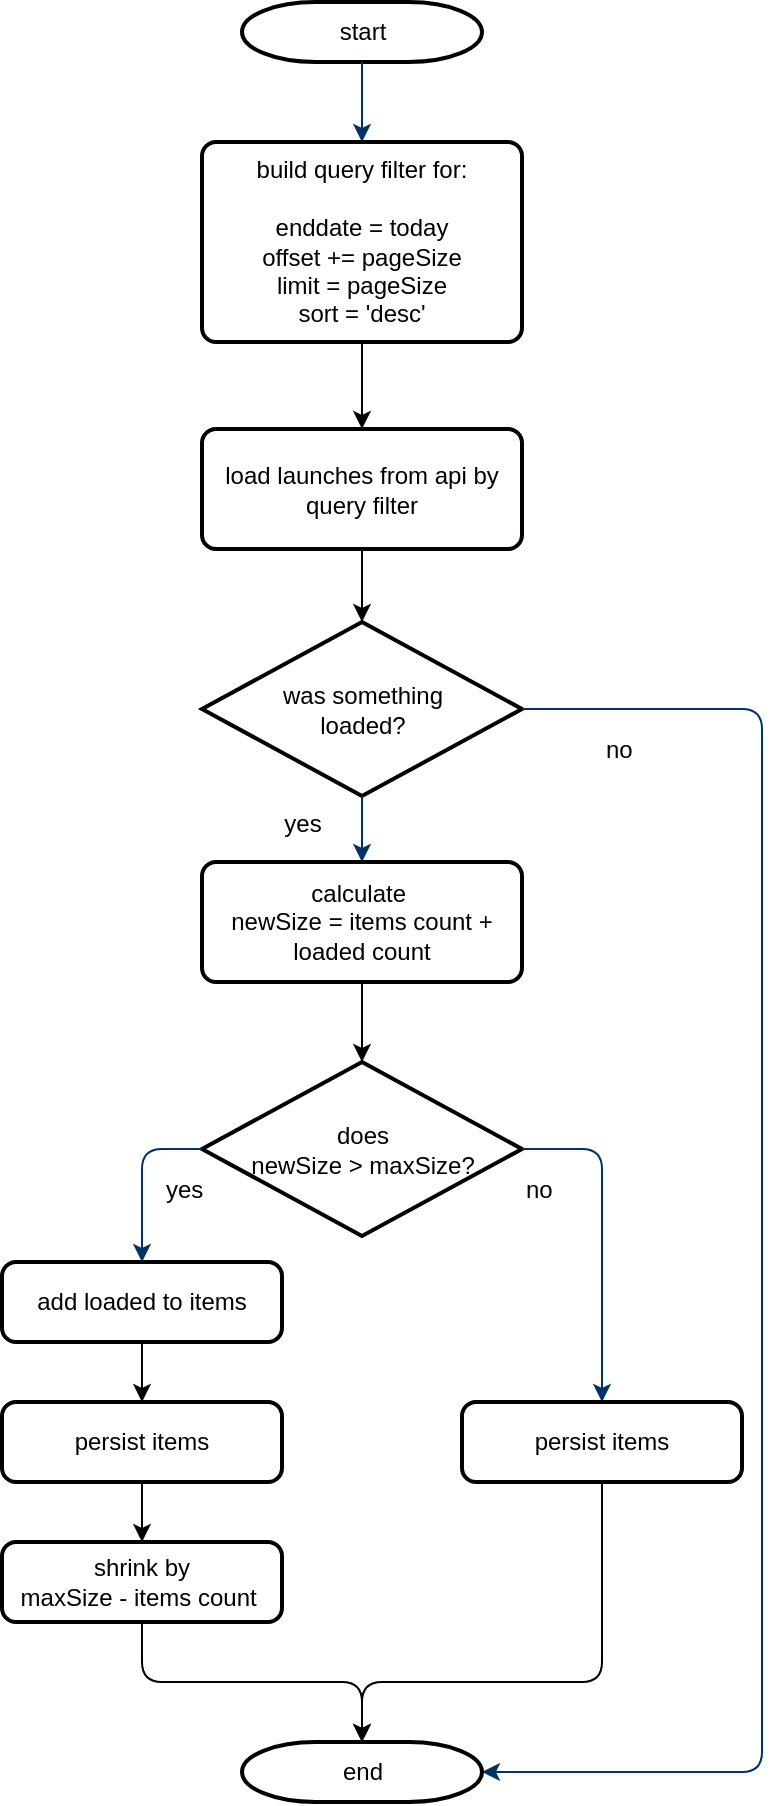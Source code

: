 <mxfile version="13.8.0" type="device"><diagram id="6a731a19-8d31-9384-78a2-239565b7b9f0" name="Page-1"><mxGraphModel dx="946" dy="557" grid="1" gridSize="10" guides="1" tooltips="1" connect="1" arrows="1" fold="1" page="1" pageScale="1" pageWidth="1169" pageHeight="827" background="#ffffff" math="0" shadow="0"><root><mxCell id="0"/><mxCell id="1" parent="0"/><mxCell id="h8uAzhgDe9_l6pa_ofYB-55" value="start" style="shape=mxgraph.flowchart.terminator;strokeWidth=2;gradientColor=none;gradientDirection=north;fontStyle=0;html=1;" parent="1" vertex="1"><mxGeometry x="260" y="170" width="120" height="30" as="geometry"/></mxCell><mxCell id="h8uAzhgDe9_l6pa_ofYB-58" style="entryX=0.5;entryY=0;entryPerimeter=0;fontStyle=1;strokeColor=#003366;strokeWidth=1;html=1;exitX=0.5;exitY=1;exitDx=0;exitDy=0;exitPerimeter=0;" parent="1" source="h8uAzhgDe9_l6pa_ofYB-55" target="h8uAzhgDe9_l6pa_ofYB-84" edge="1"><mxGeometry relative="1" as="geometry"><mxPoint x="310" y="260" as="sourcePoint"/><mxPoint x="321" y="240" as="targetPoint"/></mxGeometry></mxCell><mxCell id="h8uAzhgDe9_l6pa_ofYB-90" value="" style="edgeStyle=orthogonalEdgeStyle;rounded=0;orthogonalLoop=1;jettySize=auto;html=1;" parent="1" source="h8uAzhgDe9_l6pa_ofYB-84" target="h8uAzhgDe9_l6pa_ofYB-89" edge="1"><mxGeometry relative="1" as="geometry"/></mxCell><mxCell id="h8uAzhgDe9_l6pa_ofYB-84" value="build query filter for:&lt;br&gt;&lt;br&gt;enddate = today&lt;br&gt;offset += pageSize&lt;br&gt;limit = pageSize&lt;br&gt;sort = 'desc'" style="rounded=1;whiteSpace=wrap;html=1;absoluteArcSize=1;arcSize=14;strokeWidth=2;" parent="1" vertex="1"><mxGeometry x="240" y="240" width="160" height="100" as="geometry"/></mxCell><mxCell id="h8uAzhgDe9_l6pa_ofYB-92" value="" style="edgeStyle=orthogonalEdgeStyle;rounded=0;orthogonalLoop=1;jettySize=auto;html=1;entryX=0.5;entryY=0;entryDx=0;entryDy=0;entryPerimeter=0;" parent="1" source="h8uAzhgDe9_l6pa_ofYB-89" target="h8uAzhgDe9_l6pa_ofYB-93" edge="1"><mxGeometry relative="1" as="geometry"><mxPoint x="320" y="480" as="targetPoint"/></mxGeometry></mxCell><mxCell id="h8uAzhgDe9_l6pa_ofYB-89" value="load launches from api by query filter" style="rounded=1;whiteSpace=wrap;html=1;absoluteArcSize=1;arcSize=14;strokeWidth=2;" parent="1" vertex="1"><mxGeometry x="240" y="383.5" width="160" height="60" as="geometry"/></mxCell><mxCell id="h8uAzhgDe9_l6pa_ofYB-93" value="was something&lt;br&gt;loaded?" style="shape=mxgraph.flowchart.decision;strokeWidth=2;gradientColor=none;gradientDirection=north;fontStyle=0;html=1;" parent="1" vertex="1"><mxGeometry x="240" y="480" width="160" height="87" as="geometry"/></mxCell><mxCell id="h8uAzhgDe9_l6pa_ofYB-94" value="" style="edgeStyle=elbowEdgeStyle;elbow=horizontal;exitX=1;exitY=0.5;exitPerimeter=0;fontStyle=1;strokeColor=#003366;strokeWidth=1;html=1;entryX=1;entryY=0.5;entryDx=0;entryDy=0;entryPerimeter=0;" parent="1" source="h8uAzhgDe9_l6pa_ofYB-93" target="h8uAzhgDe9_l6pa_ofYB-98" edge="1"><mxGeometry x="380" y="268.5" width="100" height="100" as="geometry"><mxPoint x="749" y="687" as="sourcePoint"/><mxPoint x="419" y="570" as="targetPoint"/><Array as="points"><mxPoint x="520" y="730"/><mxPoint x="380" y="620"/><mxPoint x="419" y="600"/><mxPoint x="419" y="570"/></Array></mxGeometry></mxCell><mxCell id="h8uAzhgDe9_l6pa_ofYB-95" value="no" style="text;fontStyle=0;html=1;strokeColor=none;gradientColor=none;fillColor=none;strokeWidth=2;" parent="1" vertex="1"><mxGeometry x="440" y="530" width="40" height="26" as="geometry"/></mxCell><mxCell id="h8uAzhgDe9_l6pa_ofYB-96" value="" style="edgeStyle=elbowEdgeStyle;elbow=horizontal;fontColor=#001933;fontStyle=1;strokeColor=#003366;strokeWidth=1;html=1;exitX=0.5;exitY=1;exitDx=0;exitDy=0;exitPerimeter=0;entryX=0.5;entryY=0;entryDx=0;entryDy=0;" parent="1" source="h8uAzhgDe9_l6pa_ofYB-93" target="h8uAzhgDe9_l6pa_ofYB-105" edge="1"><mxGeometry x="-1" y="240" width="100" height="100" as="geometry"><mxPoint x="-1" y="340" as="sourcePoint"/><mxPoint x="320" y="600" as="targetPoint"/><Array as="points"><mxPoint x="320" y="580"/></Array></mxGeometry></mxCell><mxCell id="h8uAzhgDe9_l6pa_ofYB-97" value="yes" style="text;fontStyle=0;html=1;strokeColor=none;gradientColor=none;fillColor=none;strokeWidth=2;align=center;" parent="1" vertex="1"><mxGeometry x="270" y="567" width="40" height="26" as="geometry"/></mxCell><mxCell id="h8uAzhgDe9_l6pa_ofYB-98" value="end" style="shape=mxgraph.flowchart.terminator;strokeWidth=2;gradientColor=none;gradientDirection=north;fontStyle=0;html=1;" parent="1" vertex="1"><mxGeometry x="260" y="1040" width="120" height="30" as="geometry"/></mxCell><mxCell id="h8uAzhgDe9_l6pa_ofYB-107" value="" style="edgeStyle=orthogonalEdgeStyle;rounded=0;orthogonalLoop=1;jettySize=auto;html=1;entryX=0.5;entryY=0;entryDx=0;entryDy=0;entryPerimeter=0;" parent="1" source="h8uAzhgDe9_l6pa_ofYB-105" target="h8uAzhgDe9_l6pa_ofYB-108" edge="1"><mxGeometry relative="1" as="geometry"><mxPoint x="320" y="700" as="targetPoint"/></mxGeometry></mxCell><mxCell id="h8uAzhgDe9_l6pa_ofYB-105" value="calculate&amp;nbsp;&lt;br&gt;newSize = items count + loaded count" style="rounded=1;whiteSpace=wrap;html=1;absoluteArcSize=1;arcSize=14;strokeWidth=2;" parent="1" vertex="1"><mxGeometry x="240" y="600" width="160" height="60" as="geometry"/></mxCell><mxCell id="h8uAzhgDe9_l6pa_ofYB-108" value="does &lt;br&gt;&lt;span&gt;newSize &amp;gt; maxSize&lt;/span&gt;?" style="shape=mxgraph.flowchart.decision;strokeWidth=2;gradientColor=none;gradientDirection=north;fontStyle=0;html=1;" parent="1" vertex="1"><mxGeometry x="240" y="700" width="160" height="87" as="geometry"/></mxCell><mxCell id="h8uAzhgDe9_l6pa_ofYB-113" value="" style="edgeStyle=elbowEdgeStyle;elbow=horizontal;exitX=1;exitY=0.5;exitPerimeter=0;fontStyle=1;strokeColor=#003366;strokeWidth=1;html=1;exitDx=0;exitDy=0;entryX=0.5;entryY=0;entryDx=0;entryDy=0;" parent="1" source="h8uAzhgDe9_l6pa_ofYB-108" target="h8uAzhgDe9_l6pa_ofYB-115" edge="1"><mxGeometry x="390" y="278.5" width="100" height="100" as="geometry"><mxPoint x="410" y="533.5" as="sourcePoint"/><mxPoint x="440" y="800" as="targetPoint"/><Array as="points"><mxPoint x="440" y="850"/><mxPoint x="460" y="850"/><mxPoint x="390" y="630"/><mxPoint x="429" y="610"/><mxPoint x="429" y="580"/></Array></mxGeometry></mxCell><mxCell id="h8uAzhgDe9_l6pa_ofYB-114" value="no" style="text;fontStyle=0;html=1;strokeColor=none;gradientColor=none;fillColor=none;strokeWidth=2;" parent="1" vertex="1"><mxGeometry x="400" y="750" width="40" height="26" as="geometry"/></mxCell><mxCell id="h8uAzhgDe9_l6pa_ofYB-115" value="persist items" style="rounded=1;whiteSpace=wrap;html=1;absoluteArcSize=1;arcSize=14;strokeWidth=2;" parent="1" vertex="1"><mxGeometry x="370" y="870" width="140" height="40" as="geometry"/></mxCell><mxCell id="h8uAzhgDe9_l6pa_ofYB-116" value="" style="edgeStyle=orthogonalEdgeStyle;rounded=1;orthogonalLoop=1;jettySize=auto;html=1;entryX=0.5;entryY=0;entryDx=0;entryDy=0;entryPerimeter=0;" parent="1" source="h8uAzhgDe9_l6pa_ofYB-115" target="h8uAzhgDe9_l6pa_ofYB-98" edge="1"><mxGeometry relative="1" as="geometry"><mxPoint x="330" y="670" as="sourcePoint"/><mxPoint x="330" y="710" as="targetPoint"/><Array as="points"><mxPoint x="440" y="1010"/><mxPoint x="320" y="1010"/></Array></mxGeometry></mxCell><mxCell id="h8uAzhgDe9_l6pa_ofYB-117" value="add loaded to items" style="rounded=1;whiteSpace=wrap;html=1;absoluteArcSize=1;arcSize=14;strokeWidth=2;" parent="1" vertex="1"><mxGeometry x="140" y="800" width="140" height="40" as="geometry"/></mxCell><mxCell id="h8uAzhgDe9_l6pa_ofYB-118" value="" style="edgeStyle=elbowEdgeStyle;elbow=horizontal;exitX=0;exitY=0.5;exitPerimeter=0;fontStyle=1;strokeColor=#003366;strokeWidth=1;html=1;exitDx=0;exitDy=0;entryX=0.5;entryY=0;entryDx=0;entryDy=0;" parent="1" source="h8uAzhgDe9_l6pa_ofYB-108" target="h8uAzhgDe9_l6pa_ofYB-117" edge="1"><mxGeometry x="180" y="278.5" width="100" height="100" as="geometry"><mxPoint x="190" y="743.5" as="sourcePoint"/><mxPoint x="230" y="800" as="targetPoint"/><Array as="points"><mxPoint x="210" y="770"/><mxPoint x="250" y="850"/><mxPoint x="180" y="630"/><mxPoint x="219" y="610"/><mxPoint x="219" y="580"/></Array></mxGeometry></mxCell><mxCell id="h8uAzhgDe9_l6pa_ofYB-119" value="yes" style="text;fontStyle=0;html=1;strokeColor=none;gradientColor=none;fillColor=none;strokeWidth=2;" parent="1" vertex="1"><mxGeometry x="220" y="750" width="40" height="26" as="geometry"/></mxCell><mxCell id="h8uAzhgDe9_l6pa_ofYB-121" value="persist items" style="rounded=1;whiteSpace=wrap;html=1;absoluteArcSize=1;arcSize=14;strokeWidth=2;" parent="1" vertex="1"><mxGeometry x="140" y="870" width="140" height="40" as="geometry"/></mxCell><mxCell id="h8uAzhgDe9_l6pa_ofYB-123" value="" style="edgeStyle=orthogonalEdgeStyle;rounded=1;orthogonalLoop=1;jettySize=auto;html=1;entryX=0.5;entryY=0;entryDx=0;entryDy=0;exitX=0.5;exitY=1;exitDx=0;exitDy=0;" parent="1" source="h8uAzhgDe9_l6pa_ofYB-117" target="h8uAzhgDe9_l6pa_ofYB-121" edge="1"><mxGeometry relative="1" as="geometry"><mxPoint x="450" y="900" as="sourcePoint"/><mxPoint x="330" y="1050" as="targetPoint"/></mxGeometry></mxCell><mxCell id="h8uAzhgDe9_l6pa_ofYB-124" value="shrink by &lt;br&gt;&lt;span&gt;maxSize&amp;nbsp;&lt;/span&gt;- items count&amp;nbsp;" style="rounded=1;whiteSpace=wrap;html=1;absoluteArcSize=1;arcSize=14;strokeWidth=2;" parent="1" vertex="1"><mxGeometry x="140" y="940" width="140" height="40" as="geometry"/></mxCell><mxCell id="h8uAzhgDe9_l6pa_ofYB-125" value="" style="edgeStyle=orthogonalEdgeStyle;rounded=1;orthogonalLoop=1;jettySize=auto;html=1;entryX=0.5;entryY=0;entryDx=0;entryDy=0;exitX=0.5;exitY=1;exitDx=0;exitDy=0;" parent="1" source="h8uAzhgDe9_l6pa_ofYB-121" target="h8uAzhgDe9_l6pa_ofYB-124" edge="1"><mxGeometry relative="1" as="geometry"><mxPoint x="210" y="920" as="sourcePoint"/><mxPoint x="330" y="1130" as="targetPoint"/></mxGeometry></mxCell><mxCell id="h8uAzhgDe9_l6pa_ofYB-126" value="" style="edgeStyle=orthogonalEdgeStyle;rounded=1;orthogonalLoop=1;jettySize=auto;html=1;entryX=0.5;entryY=0;entryDx=0;entryDy=0;entryPerimeter=0;exitX=0.5;exitY=1;exitDx=0;exitDy=0;" parent="1" source="h8uAzhgDe9_l6pa_ofYB-124" target="h8uAzhgDe9_l6pa_ofYB-98" edge="1"><mxGeometry relative="1" as="geometry"><mxPoint x="450" y="900" as="sourcePoint"/><mxPoint x="330" y="1050" as="targetPoint"/><Array as="points"><mxPoint x="210" y="1010"/><mxPoint x="320" y="1010"/></Array></mxGeometry></mxCell></root></mxGraphModel></diagram></mxfile>